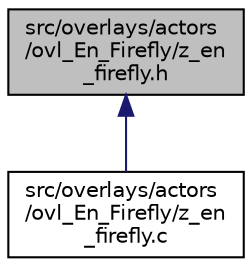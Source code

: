 digraph "src/overlays/actors/ovl_En_Firefly/z_en_firefly.h"
{
 // LATEX_PDF_SIZE
  edge [fontname="Helvetica",fontsize="10",labelfontname="Helvetica",labelfontsize="10"];
  node [fontname="Helvetica",fontsize="10",shape=record];
  Node1 [label="src/overlays/actors\l/ovl_En_Firefly/z_en\l_firefly.h",height=0.2,width=0.4,color="black", fillcolor="grey75", style="filled", fontcolor="black",tooltip=" "];
  Node1 -> Node2 [dir="back",color="midnightblue",fontsize="10",style="solid",fontname="Helvetica"];
  Node2 [label="src/overlays/actors\l/ovl_En_Firefly/z_en\l_firefly.c",height=0.2,width=0.4,color="black", fillcolor="white", style="filled",URL="$d1/ddc/z__en__firefly_8c.html",tooltip=" "];
}
